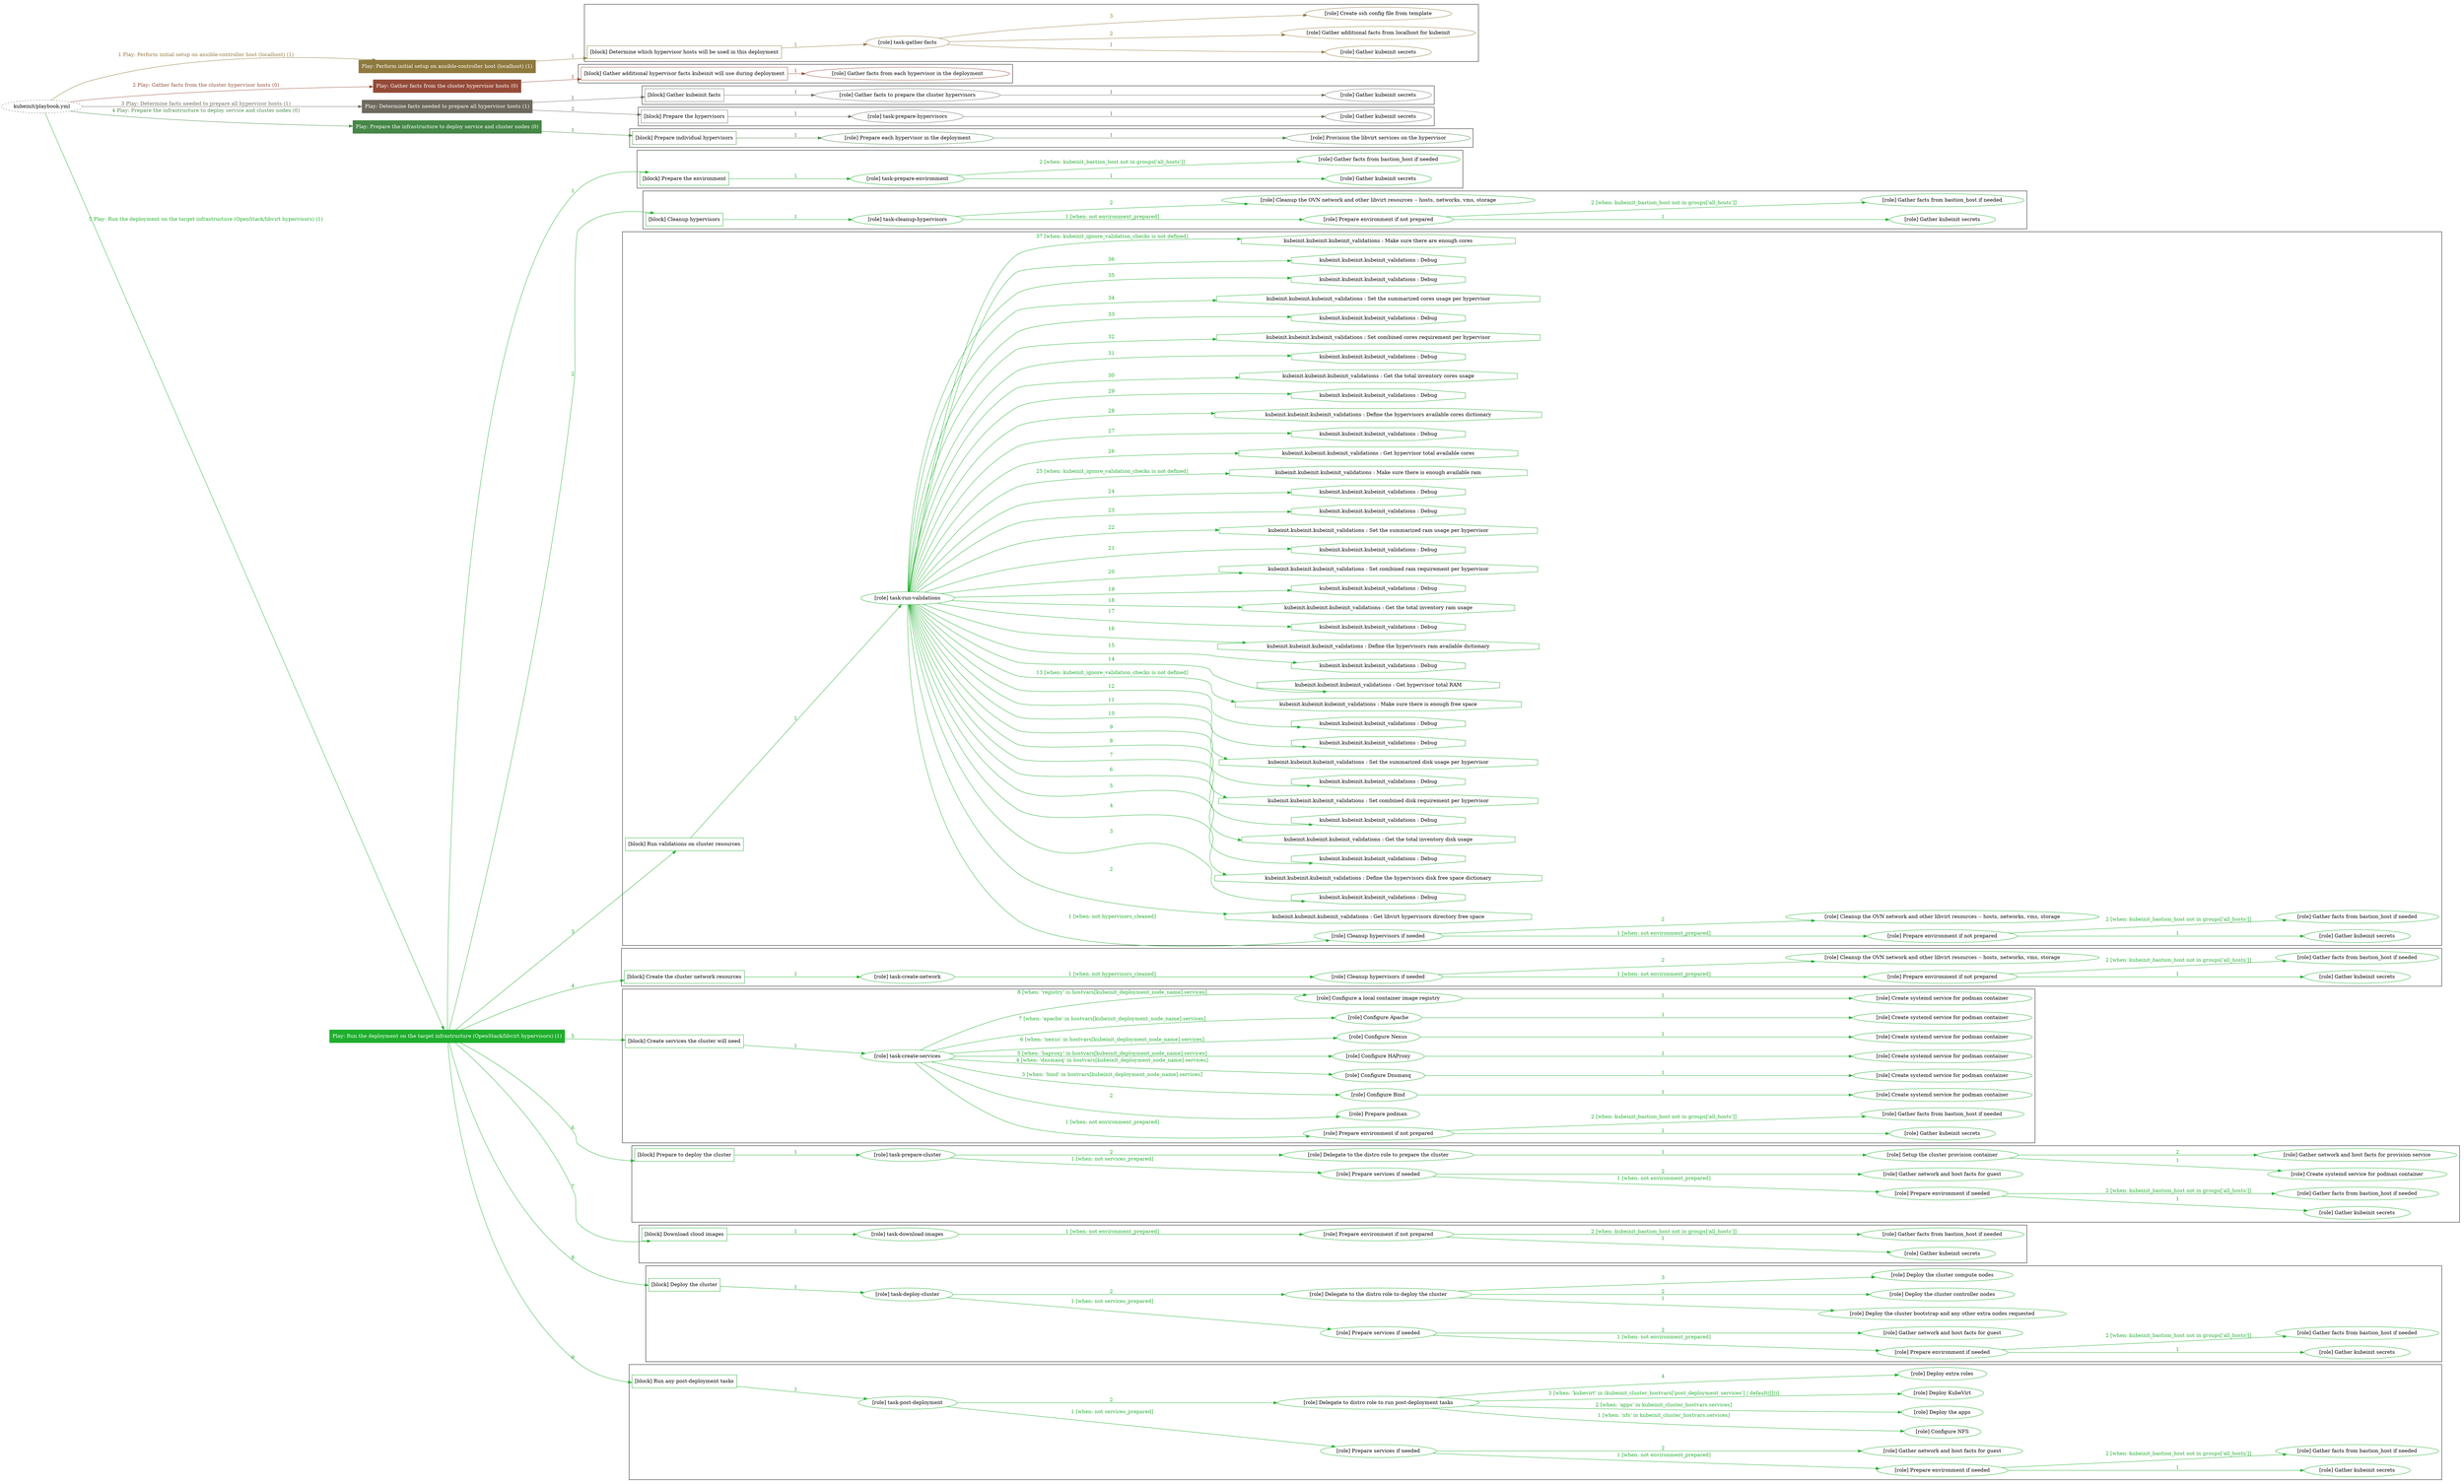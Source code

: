 digraph {
	graph [concentrate=true ordering=in rankdir=LR ratio=fill]
	edge [esep=5 sep=10]
	"kubeinit/playbook.yml" [URL="/home/runner/work/kubeinit/kubeinit/kubeinit/playbook.yml" id=playbook_0b5ea4d0 style=dotted]
	"kubeinit/playbook.yml" -> play_168aece0 [label="1 Play: Perform initial setup on ansible-controller host (localhost) (1)" color="#8e793e" fontcolor="#8e793e" id=edge_play_168aece0 labeltooltip="1 Play: Perform initial setup on ansible-controller host (localhost) (1)" tooltip="1 Play: Perform initial setup on ansible-controller host (localhost) (1)"]
	subgraph "Play: Perform initial setup on ansible-controller host (localhost) (1)" {
		play_168aece0 [label="Play: Perform initial setup on ansible-controller host (localhost) (1)" URL="/home/runner/work/kubeinit/kubeinit/kubeinit/playbook.yml" color="#8e793e" fontcolor="#ffffff" id=play_168aece0 shape=box style=filled tooltip=localhost]
		play_168aece0 -> block_1f69701f [label=1 color="#8e793e" fontcolor="#8e793e" id=edge_block_1f69701f labeltooltip=1 tooltip=1]
		subgraph cluster_block_1f69701f {
			block_1f69701f [label="[block] Determine which hypervisor hosts will be used in this deployment" URL="/home/runner/work/kubeinit/kubeinit/kubeinit/playbook.yml" color="#8e793e" id=block_1f69701f labeltooltip="Determine which hypervisor hosts will be used in this deployment" shape=box tooltip="Determine which hypervisor hosts will be used in this deployment"]
			block_1f69701f -> role_8bbfe75d [label="1 " color="#8e793e" fontcolor="#8e793e" id=edge_role_8bbfe75d labeltooltip="1 " tooltip="1 "]
			subgraph "task-gather-facts" {
				role_8bbfe75d [label="[role] task-gather-facts" URL="/home/runner/work/kubeinit/kubeinit/kubeinit/playbook.yml" color="#8e793e" id=role_8bbfe75d tooltip="task-gather-facts"]
				role_8bbfe75d -> role_fe6bc3d3 [label="1 " color="#8e793e" fontcolor="#8e793e" id=edge_role_fe6bc3d3 labeltooltip="1 " tooltip="1 "]
				subgraph "Gather kubeinit secrets" {
					role_fe6bc3d3 [label="[role] Gather kubeinit secrets" URL="/home/runner/.ansible/collections/ansible_collections/kubeinit/kubeinit/roles/kubeinit_prepare/tasks/build_hypervisors_group.yml" color="#8e793e" id=role_fe6bc3d3 tooltip="Gather kubeinit secrets"]
				}
				role_8bbfe75d -> role_b0bc3a61 [label="2 " color="#8e793e" fontcolor="#8e793e" id=edge_role_b0bc3a61 labeltooltip="2 " tooltip="2 "]
				subgraph "Gather additional facts from localhost for kubeinit" {
					role_b0bc3a61 [label="[role] Gather additional facts from localhost for kubeinit" URL="/home/runner/.ansible/collections/ansible_collections/kubeinit/kubeinit/roles/kubeinit_prepare/tasks/build_hypervisors_group.yml" color="#8e793e" id=role_b0bc3a61 tooltip="Gather additional facts from localhost for kubeinit"]
				}
				role_8bbfe75d -> role_0127616e [label="3 " color="#8e793e" fontcolor="#8e793e" id=edge_role_0127616e labeltooltip="3 " tooltip="3 "]
				subgraph "Create ssh config file from template" {
					role_0127616e [label="[role] Create ssh config file from template" URL="/home/runner/.ansible/collections/ansible_collections/kubeinit/kubeinit/roles/kubeinit_prepare/tasks/build_hypervisors_group.yml" color="#8e793e" id=role_0127616e tooltip="Create ssh config file from template"]
				}
			}
		}
	}
	"kubeinit/playbook.yml" -> play_2ca5c8b6 [label="2 Play: Gather facts from the cluster hypervisor hosts (0)" color="#944b38" fontcolor="#944b38" id=edge_play_2ca5c8b6 labeltooltip="2 Play: Gather facts from the cluster hypervisor hosts (0)" tooltip="2 Play: Gather facts from the cluster hypervisor hosts (0)"]
	subgraph "Play: Gather facts from the cluster hypervisor hosts (0)" {
		play_2ca5c8b6 [label="Play: Gather facts from the cluster hypervisor hosts (0)" URL="/home/runner/work/kubeinit/kubeinit/kubeinit/playbook.yml" color="#944b38" fontcolor="#ffffff" id=play_2ca5c8b6 shape=box style=filled tooltip="Play: Gather facts from the cluster hypervisor hosts (0)"]
		play_2ca5c8b6 -> block_f92ae2d8 [label=1 color="#944b38" fontcolor="#944b38" id=edge_block_f92ae2d8 labeltooltip=1 tooltip=1]
		subgraph cluster_block_f92ae2d8 {
			block_f92ae2d8 [label="[block] Gather additional hypervisor facts kubeinit will use during deployment" URL="/home/runner/work/kubeinit/kubeinit/kubeinit/playbook.yml" color="#944b38" id=block_f92ae2d8 labeltooltip="Gather additional hypervisor facts kubeinit will use during deployment" shape=box tooltip="Gather additional hypervisor facts kubeinit will use during deployment"]
			block_f92ae2d8 -> role_c8a6eaf0 [label="1 " color="#944b38" fontcolor="#944b38" id=edge_role_c8a6eaf0 labeltooltip="1 " tooltip="1 "]
			subgraph "Gather facts from each hypervisor in the deployment" {
				role_c8a6eaf0 [label="[role] Gather facts from each hypervisor in the deployment" URL="/home/runner/work/kubeinit/kubeinit/kubeinit/playbook.yml" color="#944b38" id=role_c8a6eaf0 tooltip="Gather facts from each hypervisor in the deployment"]
			}
		}
	}
	"kubeinit/playbook.yml" -> play_b21b3455 [label="3 Play: Determine facts needed to prepare all hypervisor hosts (1)" color="#6e695e" fontcolor="#6e695e" id=edge_play_b21b3455 labeltooltip="3 Play: Determine facts needed to prepare all hypervisor hosts (1)" tooltip="3 Play: Determine facts needed to prepare all hypervisor hosts (1)"]
	subgraph "Play: Determine facts needed to prepare all hypervisor hosts (1)" {
		play_b21b3455 [label="Play: Determine facts needed to prepare all hypervisor hosts (1)" URL="/home/runner/work/kubeinit/kubeinit/kubeinit/playbook.yml" color="#6e695e" fontcolor="#ffffff" id=play_b21b3455 shape=box style=filled tooltip=localhost]
		play_b21b3455 -> block_2522db17 [label=1 color="#6e695e" fontcolor="#6e695e" id=edge_block_2522db17 labeltooltip=1 tooltip=1]
		subgraph cluster_block_2522db17 {
			block_2522db17 [label="[block] Gather kubeinit facts" URL="/home/runner/work/kubeinit/kubeinit/kubeinit/playbook.yml" color="#6e695e" id=block_2522db17 labeltooltip="Gather kubeinit facts" shape=box tooltip="Gather kubeinit facts"]
			block_2522db17 -> role_c765edd2 [label="1 " color="#6e695e" fontcolor="#6e695e" id=edge_role_c765edd2 labeltooltip="1 " tooltip="1 "]
			subgraph "Gather facts to prepare the cluster hypervisors" {
				role_c765edd2 [label="[role] Gather facts to prepare the cluster hypervisors" URL="/home/runner/work/kubeinit/kubeinit/kubeinit/playbook.yml" color="#6e695e" id=role_c765edd2 tooltip="Gather facts to prepare the cluster hypervisors"]
				role_c765edd2 -> role_fda71275 [label="1 " color="#6e695e" fontcolor="#6e695e" id=edge_role_fda71275 labeltooltip="1 " tooltip="1 "]
				subgraph "Gather kubeinit secrets" {
					role_fda71275 [label="[role] Gather kubeinit secrets" URL="/home/runner/.ansible/collections/ansible_collections/kubeinit/kubeinit/roles/kubeinit_prepare/tasks/gather_kubeinit_facts.yml" color="#6e695e" id=role_fda71275 tooltip="Gather kubeinit secrets"]
				}
			}
		}
		play_b21b3455 -> block_2baf8bc5 [label=2 color="#6e695e" fontcolor="#6e695e" id=edge_block_2baf8bc5 labeltooltip=2 tooltip=2]
		subgraph cluster_block_2baf8bc5 {
			block_2baf8bc5 [label="[block] Prepare the hypervisors" URL="/home/runner/work/kubeinit/kubeinit/kubeinit/playbook.yml" color="#6e695e" id=block_2baf8bc5 labeltooltip="Prepare the hypervisors" shape=box tooltip="Prepare the hypervisors"]
			block_2baf8bc5 -> role_fa491939 [label="1 " color="#6e695e" fontcolor="#6e695e" id=edge_role_fa491939 labeltooltip="1 " tooltip="1 "]
			subgraph "task-prepare-hypervisors" {
				role_fa491939 [label="[role] task-prepare-hypervisors" URL="/home/runner/work/kubeinit/kubeinit/kubeinit/playbook.yml" color="#6e695e" id=role_fa491939 tooltip="task-prepare-hypervisors"]
				role_fa491939 -> role_74442292 [label="1 " color="#6e695e" fontcolor="#6e695e" id=edge_role_74442292 labeltooltip="1 " tooltip="1 "]
				subgraph "Gather kubeinit secrets" {
					role_74442292 [label="[role] Gather kubeinit secrets" URL="/home/runner/.ansible/collections/ansible_collections/kubeinit/kubeinit/roles/kubeinit_prepare/tasks/gather_kubeinit_facts.yml" color="#6e695e" id=role_74442292 tooltip="Gather kubeinit secrets"]
				}
			}
		}
	}
	"kubeinit/playbook.yml" -> play_78e89e9d [label="4 Play: Prepare the infrastructure to deploy service and cluster nodes (0)" color="#458747" fontcolor="#458747" id=edge_play_78e89e9d labeltooltip="4 Play: Prepare the infrastructure to deploy service and cluster nodes (0)" tooltip="4 Play: Prepare the infrastructure to deploy service and cluster nodes (0)"]
	subgraph "Play: Prepare the infrastructure to deploy service and cluster nodes (0)" {
		play_78e89e9d [label="Play: Prepare the infrastructure to deploy service and cluster nodes (0)" URL="/home/runner/work/kubeinit/kubeinit/kubeinit/playbook.yml" color="#458747" fontcolor="#ffffff" id=play_78e89e9d shape=box style=filled tooltip="Play: Prepare the infrastructure to deploy service and cluster nodes (0)"]
		play_78e89e9d -> block_ad4037ff [label=1 color="#458747" fontcolor="#458747" id=edge_block_ad4037ff labeltooltip=1 tooltip=1]
		subgraph cluster_block_ad4037ff {
			block_ad4037ff [label="[block] Prepare individual hypervisors" URL="/home/runner/work/kubeinit/kubeinit/kubeinit/playbook.yml" color="#458747" id=block_ad4037ff labeltooltip="Prepare individual hypervisors" shape=box tooltip="Prepare individual hypervisors"]
			block_ad4037ff -> role_991e8e86 [label="1 " color="#458747" fontcolor="#458747" id=edge_role_991e8e86 labeltooltip="1 " tooltip="1 "]
			subgraph "Prepare each hypervisor in the deployment" {
				role_991e8e86 [label="[role] Prepare each hypervisor in the deployment" URL="/home/runner/work/kubeinit/kubeinit/kubeinit/playbook.yml" color="#458747" id=role_991e8e86 tooltip="Prepare each hypervisor in the deployment"]
				role_991e8e86 -> role_88e11fc4 [label="1 " color="#458747" fontcolor="#458747" id=edge_role_88e11fc4 labeltooltip="1 " tooltip="1 "]
				subgraph "Provision the libvirt services on the hypervisor" {
					role_88e11fc4 [label="[role] Provision the libvirt services on the hypervisor" URL="/home/runner/.ansible/collections/ansible_collections/kubeinit/kubeinit/roles/kubeinit_prepare/tasks/prepare_hypervisor.yml" color="#458747" id=role_88e11fc4 tooltip="Provision the libvirt services on the hypervisor"]
				}
			}
		}
	}
	"kubeinit/playbook.yml" -> play_ec3dab07 [label="5 Play: Run the deployment on the target infrastructure (OpenStack/libvirt hypervisors) (1)" color="#1eae2d" fontcolor="#1eae2d" id=edge_play_ec3dab07 labeltooltip="5 Play: Run the deployment on the target infrastructure (OpenStack/libvirt hypervisors) (1)" tooltip="5 Play: Run the deployment on the target infrastructure (OpenStack/libvirt hypervisors) (1)"]
	subgraph "Play: Run the deployment on the target infrastructure (OpenStack/libvirt hypervisors) (1)" {
		play_ec3dab07 [label="Play: Run the deployment on the target infrastructure (OpenStack/libvirt hypervisors) (1)" URL="/home/runner/work/kubeinit/kubeinit/kubeinit/playbook.yml" color="#1eae2d" fontcolor="#ffffff" id=play_ec3dab07 shape=box style=filled tooltip=localhost]
		play_ec3dab07 -> block_4909363b [label=1 color="#1eae2d" fontcolor="#1eae2d" id=edge_block_4909363b labeltooltip=1 tooltip=1]
		subgraph cluster_block_4909363b {
			block_4909363b [label="[block] Prepare the environment" URL="/home/runner/work/kubeinit/kubeinit/kubeinit/playbook.yml" color="#1eae2d" id=block_4909363b labeltooltip="Prepare the environment" shape=box tooltip="Prepare the environment"]
			block_4909363b -> role_bc5c9dbb [label="1 " color="#1eae2d" fontcolor="#1eae2d" id=edge_role_bc5c9dbb labeltooltip="1 " tooltip="1 "]
			subgraph "task-prepare-environment" {
				role_bc5c9dbb [label="[role] task-prepare-environment" URL="/home/runner/work/kubeinit/kubeinit/kubeinit/playbook.yml" color="#1eae2d" id=role_bc5c9dbb tooltip="task-prepare-environment"]
				role_bc5c9dbb -> role_681f425e [label="1 " color="#1eae2d" fontcolor="#1eae2d" id=edge_role_681f425e labeltooltip="1 " tooltip="1 "]
				subgraph "Gather kubeinit secrets" {
					role_681f425e [label="[role] Gather kubeinit secrets" URL="/home/runner/.ansible/collections/ansible_collections/kubeinit/kubeinit/roles/kubeinit_prepare/tasks/gather_kubeinit_facts.yml" color="#1eae2d" id=role_681f425e tooltip="Gather kubeinit secrets"]
				}
				role_bc5c9dbb -> role_4a94cb31 [label="2 [when: kubeinit_bastion_host not in groups['all_hosts']]" color="#1eae2d" fontcolor="#1eae2d" id=edge_role_4a94cb31 labeltooltip="2 [when: kubeinit_bastion_host not in groups['all_hosts']]" tooltip="2 [when: kubeinit_bastion_host not in groups['all_hosts']]"]
				subgraph "Gather facts from bastion_host if needed" {
					role_4a94cb31 [label="[role] Gather facts from bastion_host if needed" URL="/home/runner/.ansible/collections/ansible_collections/kubeinit/kubeinit/roles/kubeinit_prepare/tasks/main.yml" color="#1eae2d" id=role_4a94cb31 tooltip="Gather facts from bastion_host if needed"]
				}
			}
		}
		play_ec3dab07 -> block_9f99a1e4 [label=2 color="#1eae2d" fontcolor="#1eae2d" id=edge_block_9f99a1e4 labeltooltip=2 tooltip=2]
		subgraph cluster_block_9f99a1e4 {
			block_9f99a1e4 [label="[block] Cleanup hypervisors" URL="/home/runner/work/kubeinit/kubeinit/kubeinit/playbook.yml" color="#1eae2d" id=block_9f99a1e4 labeltooltip="Cleanup hypervisors" shape=box tooltip="Cleanup hypervisors"]
			block_9f99a1e4 -> role_f65068fc [label="1 " color="#1eae2d" fontcolor="#1eae2d" id=edge_role_f65068fc labeltooltip="1 " tooltip="1 "]
			subgraph "task-cleanup-hypervisors" {
				role_f65068fc [label="[role] task-cleanup-hypervisors" URL="/home/runner/work/kubeinit/kubeinit/kubeinit/playbook.yml" color="#1eae2d" id=role_f65068fc tooltip="task-cleanup-hypervisors"]
				role_f65068fc -> role_9d512b75 [label="1 [when: not environment_prepared]" color="#1eae2d" fontcolor="#1eae2d" id=edge_role_9d512b75 labeltooltip="1 [when: not environment_prepared]" tooltip="1 [when: not environment_prepared]"]
				subgraph "Prepare environment if not prepared" {
					role_9d512b75 [label="[role] Prepare environment if not prepared" URL="/home/runner/.ansible/collections/ansible_collections/kubeinit/kubeinit/roles/kubeinit_libvirt/tasks/cleanup_hypervisors.yml" color="#1eae2d" id=role_9d512b75 tooltip="Prepare environment if not prepared"]
					role_9d512b75 -> role_05fb5951 [label="1 " color="#1eae2d" fontcolor="#1eae2d" id=edge_role_05fb5951 labeltooltip="1 " tooltip="1 "]
					subgraph "Gather kubeinit secrets" {
						role_05fb5951 [label="[role] Gather kubeinit secrets" URL="/home/runner/.ansible/collections/ansible_collections/kubeinit/kubeinit/roles/kubeinit_prepare/tasks/gather_kubeinit_facts.yml" color="#1eae2d" id=role_05fb5951 tooltip="Gather kubeinit secrets"]
					}
					role_9d512b75 -> role_2c0b8e1b [label="2 [when: kubeinit_bastion_host not in groups['all_hosts']]" color="#1eae2d" fontcolor="#1eae2d" id=edge_role_2c0b8e1b labeltooltip="2 [when: kubeinit_bastion_host not in groups['all_hosts']]" tooltip="2 [when: kubeinit_bastion_host not in groups['all_hosts']]"]
					subgraph "Gather facts from bastion_host if needed" {
						role_2c0b8e1b [label="[role] Gather facts from bastion_host if needed" URL="/home/runner/.ansible/collections/ansible_collections/kubeinit/kubeinit/roles/kubeinit_prepare/tasks/main.yml" color="#1eae2d" id=role_2c0b8e1b tooltip="Gather facts from bastion_host if needed"]
					}
				}
				role_f65068fc -> role_10241b4c [label="2 " color="#1eae2d" fontcolor="#1eae2d" id=edge_role_10241b4c labeltooltip="2 " tooltip="2 "]
				subgraph "Cleanup the OVN network and other libvirt resources -- hosts, networks, vms, storage" {
					role_10241b4c [label="[role] Cleanup the OVN network and other libvirt resources -- hosts, networks, vms, storage" URL="/home/runner/.ansible/collections/ansible_collections/kubeinit/kubeinit/roles/kubeinit_libvirt/tasks/cleanup_hypervisors.yml" color="#1eae2d" id=role_10241b4c tooltip="Cleanup the OVN network and other libvirt resources -- hosts, networks, vms, storage"]
				}
			}
		}
		play_ec3dab07 -> block_29c1d91f [label=3 color="#1eae2d" fontcolor="#1eae2d" id=edge_block_29c1d91f labeltooltip=3 tooltip=3]
		subgraph cluster_block_29c1d91f {
			block_29c1d91f [label="[block] Run validations on cluster resources" URL="/home/runner/work/kubeinit/kubeinit/kubeinit/playbook.yml" color="#1eae2d" id=block_29c1d91f labeltooltip="Run validations on cluster resources" shape=box tooltip="Run validations on cluster resources"]
			block_29c1d91f -> role_2e2b8225 [label="1 " color="#1eae2d" fontcolor="#1eae2d" id=edge_role_2e2b8225 labeltooltip="1 " tooltip="1 "]
			subgraph "task-run-validations" {
				role_2e2b8225 [label="[role] task-run-validations" URL="/home/runner/work/kubeinit/kubeinit/kubeinit/playbook.yml" color="#1eae2d" id=role_2e2b8225 tooltip="task-run-validations"]
				role_2e2b8225 -> role_fc741b0b [label="1 [when: not hypervisors_cleaned]" color="#1eae2d" fontcolor="#1eae2d" id=edge_role_fc741b0b labeltooltip="1 [when: not hypervisors_cleaned]" tooltip="1 [when: not hypervisors_cleaned]"]
				subgraph "Cleanup hypervisors if needed" {
					role_fc741b0b [label="[role] Cleanup hypervisors if needed" URL="/home/runner/.ansible/collections/ansible_collections/kubeinit/kubeinit/roles/kubeinit_validations/tasks/main.yml" color="#1eae2d" id=role_fc741b0b tooltip="Cleanup hypervisors if needed"]
					role_fc741b0b -> role_8c4fc857 [label="1 [when: not environment_prepared]" color="#1eae2d" fontcolor="#1eae2d" id=edge_role_8c4fc857 labeltooltip="1 [when: not environment_prepared]" tooltip="1 [when: not environment_prepared]"]
					subgraph "Prepare environment if not prepared" {
						role_8c4fc857 [label="[role] Prepare environment if not prepared" URL="/home/runner/.ansible/collections/ansible_collections/kubeinit/kubeinit/roles/kubeinit_libvirt/tasks/cleanup_hypervisors.yml" color="#1eae2d" id=role_8c4fc857 tooltip="Prepare environment if not prepared"]
						role_8c4fc857 -> role_36329913 [label="1 " color="#1eae2d" fontcolor="#1eae2d" id=edge_role_36329913 labeltooltip="1 " tooltip="1 "]
						subgraph "Gather kubeinit secrets" {
							role_36329913 [label="[role] Gather kubeinit secrets" URL="/home/runner/.ansible/collections/ansible_collections/kubeinit/kubeinit/roles/kubeinit_prepare/tasks/gather_kubeinit_facts.yml" color="#1eae2d" id=role_36329913 tooltip="Gather kubeinit secrets"]
						}
						role_8c4fc857 -> role_03555d7a [label="2 [when: kubeinit_bastion_host not in groups['all_hosts']]" color="#1eae2d" fontcolor="#1eae2d" id=edge_role_03555d7a labeltooltip="2 [when: kubeinit_bastion_host not in groups['all_hosts']]" tooltip="2 [when: kubeinit_bastion_host not in groups['all_hosts']]"]
						subgraph "Gather facts from bastion_host if needed" {
							role_03555d7a [label="[role] Gather facts from bastion_host if needed" URL="/home/runner/.ansible/collections/ansible_collections/kubeinit/kubeinit/roles/kubeinit_prepare/tasks/main.yml" color="#1eae2d" id=role_03555d7a tooltip="Gather facts from bastion_host if needed"]
						}
					}
					role_fc741b0b -> role_dc747cd7 [label="2 " color="#1eae2d" fontcolor="#1eae2d" id=edge_role_dc747cd7 labeltooltip="2 " tooltip="2 "]
					subgraph "Cleanup the OVN network and other libvirt resources -- hosts, networks, vms, storage" {
						role_dc747cd7 [label="[role] Cleanup the OVN network and other libvirt resources -- hosts, networks, vms, storage" URL="/home/runner/.ansible/collections/ansible_collections/kubeinit/kubeinit/roles/kubeinit_libvirt/tasks/cleanup_hypervisors.yml" color="#1eae2d" id=role_dc747cd7 tooltip="Cleanup the OVN network and other libvirt resources -- hosts, networks, vms, storage"]
					}
				}
				task_7cb187f4 [label="kubeinit.kubeinit.kubeinit_validations : Get libvirt hypervisors directory free space" URL="/home/runner/.ansible/collections/ansible_collections/kubeinit/kubeinit/roles/kubeinit_validations/tasks/10_libvirt_free_space.yml" color="#1eae2d" id=task_7cb187f4 shape=octagon tooltip="kubeinit.kubeinit.kubeinit_validations : Get libvirt hypervisors directory free space"]
				role_2e2b8225 -> task_7cb187f4 [label="2 " color="#1eae2d" fontcolor="#1eae2d" id=edge_task_7cb187f4 labeltooltip="2 " tooltip="2 "]
				task_f0647ecb [label="kubeinit.kubeinit.kubeinit_validations : Debug" URL="/home/runner/.ansible/collections/ansible_collections/kubeinit/kubeinit/roles/kubeinit_validations/tasks/10_libvirt_free_space.yml" color="#1eae2d" id=task_f0647ecb shape=octagon tooltip="kubeinit.kubeinit.kubeinit_validations : Debug"]
				role_2e2b8225 -> task_f0647ecb [label="3 " color="#1eae2d" fontcolor="#1eae2d" id=edge_task_f0647ecb labeltooltip="3 " tooltip="3 "]
				task_81a92f7c [label="kubeinit.kubeinit.kubeinit_validations : Define the hypervisors disk free space dictionary" URL="/home/runner/.ansible/collections/ansible_collections/kubeinit/kubeinit/roles/kubeinit_validations/tasks/10_libvirt_free_space.yml" color="#1eae2d" id=task_81a92f7c shape=octagon tooltip="kubeinit.kubeinit.kubeinit_validations : Define the hypervisors disk free space dictionary"]
				role_2e2b8225 -> task_81a92f7c [label="4 " color="#1eae2d" fontcolor="#1eae2d" id=edge_task_81a92f7c labeltooltip="4 " tooltip="4 "]
				task_c0055b1a [label="kubeinit.kubeinit.kubeinit_validations : Debug" URL="/home/runner/.ansible/collections/ansible_collections/kubeinit/kubeinit/roles/kubeinit_validations/tasks/10_libvirt_free_space.yml" color="#1eae2d" id=task_c0055b1a shape=octagon tooltip="kubeinit.kubeinit.kubeinit_validations : Debug"]
				role_2e2b8225 -> task_c0055b1a [label="5 " color="#1eae2d" fontcolor="#1eae2d" id=edge_task_c0055b1a labeltooltip="5 " tooltip="5 "]
				task_53f61e2d [label="kubeinit.kubeinit.kubeinit_validations : Get the total inventory disk usage" URL="/home/runner/.ansible/collections/ansible_collections/kubeinit/kubeinit/roles/kubeinit_validations/tasks/10_libvirt_free_space.yml" color="#1eae2d" id=task_53f61e2d shape=octagon tooltip="kubeinit.kubeinit.kubeinit_validations : Get the total inventory disk usage"]
				role_2e2b8225 -> task_53f61e2d [label="6 " color="#1eae2d" fontcolor="#1eae2d" id=edge_task_53f61e2d labeltooltip="6 " tooltip="6 "]
				task_bedd79b2 [label="kubeinit.kubeinit.kubeinit_validations : Debug" URL="/home/runner/.ansible/collections/ansible_collections/kubeinit/kubeinit/roles/kubeinit_validations/tasks/10_libvirt_free_space.yml" color="#1eae2d" id=task_bedd79b2 shape=octagon tooltip="kubeinit.kubeinit.kubeinit_validations : Debug"]
				role_2e2b8225 -> task_bedd79b2 [label="7 " color="#1eae2d" fontcolor="#1eae2d" id=edge_task_bedd79b2 labeltooltip="7 " tooltip="7 "]
				task_75b64518 [label="kubeinit.kubeinit.kubeinit_validations : Set combined disk requirement per hypervisor" URL="/home/runner/.ansible/collections/ansible_collections/kubeinit/kubeinit/roles/kubeinit_validations/tasks/10_libvirt_free_space.yml" color="#1eae2d" id=task_75b64518 shape=octagon tooltip="kubeinit.kubeinit.kubeinit_validations : Set combined disk requirement per hypervisor"]
				role_2e2b8225 -> task_75b64518 [label="8 " color="#1eae2d" fontcolor="#1eae2d" id=edge_task_75b64518 labeltooltip="8 " tooltip="8 "]
				task_5dac8ff6 [label="kubeinit.kubeinit.kubeinit_validations : Debug" URL="/home/runner/.ansible/collections/ansible_collections/kubeinit/kubeinit/roles/kubeinit_validations/tasks/10_libvirt_free_space.yml" color="#1eae2d" id=task_5dac8ff6 shape=octagon tooltip="kubeinit.kubeinit.kubeinit_validations : Debug"]
				role_2e2b8225 -> task_5dac8ff6 [label="9 " color="#1eae2d" fontcolor="#1eae2d" id=edge_task_5dac8ff6 labeltooltip="9 " tooltip="9 "]
				task_21c1132f [label="kubeinit.kubeinit.kubeinit_validations : Set the summarized disk usage per hypervisor" URL="/home/runner/.ansible/collections/ansible_collections/kubeinit/kubeinit/roles/kubeinit_validations/tasks/10_libvirt_free_space.yml" color="#1eae2d" id=task_21c1132f shape=octagon tooltip="kubeinit.kubeinit.kubeinit_validations : Set the summarized disk usage per hypervisor"]
				role_2e2b8225 -> task_21c1132f [label="10 " color="#1eae2d" fontcolor="#1eae2d" id=edge_task_21c1132f labeltooltip="10 " tooltip="10 "]
				task_9d05595a [label="kubeinit.kubeinit.kubeinit_validations : Debug" URL="/home/runner/.ansible/collections/ansible_collections/kubeinit/kubeinit/roles/kubeinit_validations/tasks/10_libvirt_free_space.yml" color="#1eae2d" id=task_9d05595a shape=octagon tooltip="kubeinit.kubeinit.kubeinit_validations : Debug"]
				role_2e2b8225 -> task_9d05595a [label="11 " color="#1eae2d" fontcolor="#1eae2d" id=edge_task_9d05595a labeltooltip="11 " tooltip="11 "]
				task_5f5b39fd [label="kubeinit.kubeinit.kubeinit_validations : Debug" URL="/home/runner/.ansible/collections/ansible_collections/kubeinit/kubeinit/roles/kubeinit_validations/tasks/10_libvirt_free_space.yml" color="#1eae2d" id=task_5f5b39fd shape=octagon tooltip="kubeinit.kubeinit.kubeinit_validations : Debug"]
				role_2e2b8225 -> task_5f5b39fd [label="12 " color="#1eae2d" fontcolor="#1eae2d" id=edge_task_5f5b39fd labeltooltip="12 " tooltip="12 "]
				task_33d1ee02 [label="kubeinit.kubeinit.kubeinit_validations : Make sure there is enough free space" URL="/home/runner/.ansible/collections/ansible_collections/kubeinit/kubeinit/roles/kubeinit_validations/tasks/10_libvirt_free_space.yml" color="#1eae2d" id=task_33d1ee02 shape=octagon tooltip="kubeinit.kubeinit.kubeinit_validations : Make sure there is enough free space"]
				role_2e2b8225 -> task_33d1ee02 [label="13 [when: kubeinit_ignore_validation_checks is not defined]" color="#1eae2d" fontcolor="#1eae2d" id=edge_task_33d1ee02 labeltooltip="13 [when: kubeinit_ignore_validation_checks is not defined]" tooltip="13 [when: kubeinit_ignore_validation_checks is not defined]"]
				task_f0101f19 [label="kubeinit.kubeinit.kubeinit_validations : Get hypervisor total RAM" URL="/home/runner/.ansible/collections/ansible_collections/kubeinit/kubeinit/roles/kubeinit_validations/tasks/20_libvirt_available_ram.yml" color="#1eae2d" id=task_f0101f19 shape=octagon tooltip="kubeinit.kubeinit.kubeinit_validations : Get hypervisor total RAM"]
				role_2e2b8225 -> task_f0101f19 [label="14 " color="#1eae2d" fontcolor="#1eae2d" id=edge_task_f0101f19 labeltooltip="14 " tooltip="14 "]
				task_da822081 [label="kubeinit.kubeinit.kubeinit_validations : Debug" URL="/home/runner/.ansible/collections/ansible_collections/kubeinit/kubeinit/roles/kubeinit_validations/tasks/20_libvirt_available_ram.yml" color="#1eae2d" id=task_da822081 shape=octagon tooltip="kubeinit.kubeinit.kubeinit_validations : Debug"]
				role_2e2b8225 -> task_da822081 [label="15 " color="#1eae2d" fontcolor="#1eae2d" id=edge_task_da822081 labeltooltip="15 " tooltip="15 "]
				task_fdcb3e59 [label="kubeinit.kubeinit.kubeinit_validations : Define the hypervisors ram available dictionary" URL="/home/runner/.ansible/collections/ansible_collections/kubeinit/kubeinit/roles/kubeinit_validations/tasks/20_libvirt_available_ram.yml" color="#1eae2d" id=task_fdcb3e59 shape=octagon tooltip="kubeinit.kubeinit.kubeinit_validations : Define the hypervisors ram available dictionary"]
				role_2e2b8225 -> task_fdcb3e59 [label="16 " color="#1eae2d" fontcolor="#1eae2d" id=edge_task_fdcb3e59 labeltooltip="16 " tooltip="16 "]
				task_c50ce19b [label="kubeinit.kubeinit.kubeinit_validations : Debug" URL="/home/runner/.ansible/collections/ansible_collections/kubeinit/kubeinit/roles/kubeinit_validations/tasks/20_libvirt_available_ram.yml" color="#1eae2d" id=task_c50ce19b shape=octagon tooltip="kubeinit.kubeinit.kubeinit_validations : Debug"]
				role_2e2b8225 -> task_c50ce19b [label="17 " color="#1eae2d" fontcolor="#1eae2d" id=edge_task_c50ce19b labeltooltip="17 " tooltip="17 "]
				task_939edb66 [label="kubeinit.kubeinit.kubeinit_validations : Get the total inventory ram usage" URL="/home/runner/.ansible/collections/ansible_collections/kubeinit/kubeinit/roles/kubeinit_validations/tasks/20_libvirt_available_ram.yml" color="#1eae2d" id=task_939edb66 shape=octagon tooltip="kubeinit.kubeinit.kubeinit_validations : Get the total inventory ram usage"]
				role_2e2b8225 -> task_939edb66 [label="18 " color="#1eae2d" fontcolor="#1eae2d" id=edge_task_939edb66 labeltooltip="18 " tooltip="18 "]
				task_23436ed3 [label="kubeinit.kubeinit.kubeinit_validations : Debug" URL="/home/runner/.ansible/collections/ansible_collections/kubeinit/kubeinit/roles/kubeinit_validations/tasks/20_libvirt_available_ram.yml" color="#1eae2d" id=task_23436ed3 shape=octagon tooltip="kubeinit.kubeinit.kubeinit_validations : Debug"]
				role_2e2b8225 -> task_23436ed3 [label="19 " color="#1eae2d" fontcolor="#1eae2d" id=edge_task_23436ed3 labeltooltip="19 " tooltip="19 "]
				task_791818e7 [label="kubeinit.kubeinit.kubeinit_validations : Set combined ram requirement per hypervisor" URL="/home/runner/.ansible/collections/ansible_collections/kubeinit/kubeinit/roles/kubeinit_validations/tasks/20_libvirt_available_ram.yml" color="#1eae2d" id=task_791818e7 shape=octagon tooltip="kubeinit.kubeinit.kubeinit_validations : Set combined ram requirement per hypervisor"]
				role_2e2b8225 -> task_791818e7 [label="20 " color="#1eae2d" fontcolor="#1eae2d" id=edge_task_791818e7 labeltooltip="20 " tooltip="20 "]
				task_e969098e [label="kubeinit.kubeinit.kubeinit_validations : Debug" URL="/home/runner/.ansible/collections/ansible_collections/kubeinit/kubeinit/roles/kubeinit_validations/tasks/20_libvirt_available_ram.yml" color="#1eae2d" id=task_e969098e shape=octagon tooltip="kubeinit.kubeinit.kubeinit_validations : Debug"]
				role_2e2b8225 -> task_e969098e [label="21 " color="#1eae2d" fontcolor="#1eae2d" id=edge_task_e969098e labeltooltip="21 " tooltip="21 "]
				task_f61314ec [label="kubeinit.kubeinit.kubeinit_validations : Set the summarized ram usage per hypervisor" URL="/home/runner/.ansible/collections/ansible_collections/kubeinit/kubeinit/roles/kubeinit_validations/tasks/20_libvirt_available_ram.yml" color="#1eae2d" id=task_f61314ec shape=octagon tooltip="kubeinit.kubeinit.kubeinit_validations : Set the summarized ram usage per hypervisor"]
				role_2e2b8225 -> task_f61314ec [label="22 " color="#1eae2d" fontcolor="#1eae2d" id=edge_task_f61314ec labeltooltip="22 " tooltip="22 "]
				task_0c39d2e3 [label="kubeinit.kubeinit.kubeinit_validations : Debug" URL="/home/runner/.ansible/collections/ansible_collections/kubeinit/kubeinit/roles/kubeinit_validations/tasks/20_libvirt_available_ram.yml" color="#1eae2d" id=task_0c39d2e3 shape=octagon tooltip="kubeinit.kubeinit.kubeinit_validations : Debug"]
				role_2e2b8225 -> task_0c39d2e3 [label="23 " color="#1eae2d" fontcolor="#1eae2d" id=edge_task_0c39d2e3 labeltooltip="23 " tooltip="23 "]
				task_30c5b933 [label="kubeinit.kubeinit.kubeinit_validations : Debug" URL="/home/runner/.ansible/collections/ansible_collections/kubeinit/kubeinit/roles/kubeinit_validations/tasks/20_libvirt_available_ram.yml" color="#1eae2d" id=task_30c5b933 shape=octagon tooltip="kubeinit.kubeinit.kubeinit_validations : Debug"]
				role_2e2b8225 -> task_30c5b933 [label="24 " color="#1eae2d" fontcolor="#1eae2d" id=edge_task_30c5b933 labeltooltip="24 " tooltip="24 "]
				task_c2f3da84 [label="kubeinit.kubeinit.kubeinit_validations : Make sure there is enough available ram" URL="/home/runner/.ansible/collections/ansible_collections/kubeinit/kubeinit/roles/kubeinit_validations/tasks/20_libvirt_available_ram.yml" color="#1eae2d" id=task_c2f3da84 shape=octagon tooltip="kubeinit.kubeinit.kubeinit_validations : Make sure there is enough available ram"]
				role_2e2b8225 -> task_c2f3da84 [label="25 [when: kubeinit_ignore_validation_checks is not defined]" color="#1eae2d" fontcolor="#1eae2d" id=edge_task_c2f3da84 labeltooltip="25 [when: kubeinit_ignore_validation_checks is not defined]" tooltip="25 [when: kubeinit_ignore_validation_checks is not defined]"]
				task_77fae40c [label="kubeinit.kubeinit.kubeinit_validations : Get hypervisor total available cores" URL="/home/runner/.ansible/collections/ansible_collections/kubeinit/kubeinit/roles/kubeinit_validations/tasks/30_libvirt_check_cpu_cores.yml" color="#1eae2d" id=task_77fae40c shape=octagon tooltip="kubeinit.kubeinit.kubeinit_validations : Get hypervisor total available cores"]
				role_2e2b8225 -> task_77fae40c [label="26 " color="#1eae2d" fontcolor="#1eae2d" id=edge_task_77fae40c labeltooltip="26 " tooltip="26 "]
				task_fada3251 [label="kubeinit.kubeinit.kubeinit_validations : Debug" URL="/home/runner/.ansible/collections/ansible_collections/kubeinit/kubeinit/roles/kubeinit_validations/tasks/30_libvirt_check_cpu_cores.yml" color="#1eae2d" id=task_fada3251 shape=octagon tooltip="kubeinit.kubeinit.kubeinit_validations : Debug"]
				role_2e2b8225 -> task_fada3251 [label="27 " color="#1eae2d" fontcolor="#1eae2d" id=edge_task_fada3251 labeltooltip="27 " tooltip="27 "]
				task_e56a70c7 [label="kubeinit.kubeinit.kubeinit_validations : Define the hypervisors available cores dictionary" URL="/home/runner/.ansible/collections/ansible_collections/kubeinit/kubeinit/roles/kubeinit_validations/tasks/30_libvirt_check_cpu_cores.yml" color="#1eae2d" id=task_e56a70c7 shape=octagon tooltip="kubeinit.kubeinit.kubeinit_validations : Define the hypervisors available cores dictionary"]
				role_2e2b8225 -> task_e56a70c7 [label="28 " color="#1eae2d" fontcolor="#1eae2d" id=edge_task_e56a70c7 labeltooltip="28 " tooltip="28 "]
				task_2788e818 [label="kubeinit.kubeinit.kubeinit_validations : Debug" URL="/home/runner/.ansible/collections/ansible_collections/kubeinit/kubeinit/roles/kubeinit_validations/tasks/30_libvirt_check_cpu_cores.yml" color="#1eae2d" id=task_2788e818 shape=octagon tooltip="kubeinit.kubeinit.kubeinit_validations : Debug"]
				role_2e2b8225 -> task_2788e818 [label="29 " color="#1eae2d" fontcolor="#1eae2d" id=edge_task_2788e818 labeltooltip="29 " tooltip="29 "]
				task_f9f733bc [label="kubeinit.kubeinit.kubeinit_validations : Get the total inventory cores usage" URL="/home/runner/.ansible/collections/ansible_collections/kubeinit/kubeinit/roles/kubeinit_validations/tasks/30_libvirt_check_cpu_cores.yml" color="#1eae2d" id=task_f9f733bc shape=octagon tooltip="kubeinit.kubeinit.kubeinit_validations : Get the total inventory cores usage"]
				role_2e2b8225 -> task_f9f733bc [label="30 " color="#1eae2d" fontcolor="#1eae2d" id=edge_task_f9f733bc labeltooltip="30 " tooltip="30 "]
				task_83e4815f [label="kubeinit.kubeinit.kubeinit_validations : Debug" URL="/home/runner/.ansible/collections/ansible_collections/kubeinit/kubeinit/roles/kubeinit_validations/tasks/30_libvirt_check_cpu_cores.yml" color="#1eae2d" id=task_83e4815f shape=octagon tooltip="kubeinit.kubeinit.kubeinit_validations : Debug"]
				role_2e2b8225 -> task_83e4815f [label="31 " color="#1eae2d" fontcolor="#1eae2d" id=edge_task_83e4815f labeltooltip="31 " tooltip="31 "]
				task_e10af207 [label="kubeinit.kubeinit.kubeinit_validations : Set combined cores requirement per hypervisor" URL="/home/runner/.ansible/collections/ansible_collections/kubeinit/kubeinit/roles/kubeinit_validations/tasks/30_libvirt_check_cpu_cores.yml" color="#1eae2d" id=task_e10af207 shape=octagon tooltip="kubeinit.kubeinit.kubeinit_validations : Set combined cores requirement per hypervisor"]
				role_2e2b8225 -> task_e10af207 [label="32 " color="#1eae2d" fontcolor="#1eae2d" id=edge_task_e10af207 labeltooltip="32 " tooltip="32 "]
				task_252880d2 [label="kubeinit.kubeinit.kubeinit_validations : Debug" URL="/home/runner/.ansible/collections/ansible_collections/kubeinit/kubeinit/roles/kubeinit_validations/tasks/30_libvirt_check_cpu_cores.yml" color="#1eae2d" id=task_252880d2 shape=octagon tooltip="kubeinit.kubeinit.kubeinit_validations : Debug"]
				role_2e2b8225 -> task_252880d2 [label="33 " color="#1eae2d" fontcolor="#1eae2d" id=edge_task_252880d2 labeltooltip="33 " tooltip="33 "]
				task_fabb2d0d [label="kubeinit.kubeinit.kubeinit_validations : Set the summarized cores usage per hypervisor" URL="/home/runner/.ansible/collections/ansible_collections/kubeinit/kubeinit/roles/kubeinit_validations/tasks/30_libvirt_check_cpu_cores.yml" color="#1eae2d" id=task_fabb2d0d shape=octagon tooltip="kubeinit.kubeinit.kubeinit_validations : Set the summarized cores usage per hypervisor"]
				role_2e2b8225 -> task_fabb2d0d [label="34 " color="#1eae2d" fontcolor="#1eae2d" id=edge_task_fabb2d0d labeltooltip="34 " tooltip="34 "]
				task_390a572a [label="kubeinit.kubeinit.kubeinit_validations : Debug" URL="/home/runner/.ansible/collections/ansible_collections/kubeinit/kubeinit/roles/kubeinit_validations/tasks/30_libvirt_check_cpu_cores.yml" color="#1eae2d" id=task_390a572a shape=octagon tooltip="kubeinit.kubeinit.kubeinit_validations : Debug"]
				role_2e2b8225 -> task_390a572a [label="35 " color="#1eae2d" fontcolor="#1eae2d" id=edge_task_390a572a labeltooltip="35 " tooltip="35 "]
				task_d31e4e6d [label="kubeinit.kubeinit.kubeinit_validations : Debug" URL="/home/runner/.ansible/collections/ansible_collections/kubeinit/kubeinit/roles/kubeinit_validations/tasks/30_libvirt_check_cpu_cores.yml" color="#1eae2d" id=task_d31e4e6d shape=octagon tooltip="kubeinit.kubeinit.kubeinit_validations : Debug"]
				role_2e2b8225 -> task_d31e4e6d [label="36 " color="#1eae2d" fontcolor="#1eae2d" id=edge_task_d31e4e6d labeltooltip="36 " tooltip="36 "]
				task_fb117521 [label="kubeinit.kubeinit.kubeinit_validations : Make sure there are enough cores" URL="/home/runner/.ansible/collections/ansible_collections/kubeinit/kubeinit/roles/kubeinit_validations/tasks/30_libvirt_check_cpu_cores.yml" color="#1eae2d" id=task_fb117521 shape=octagon tooltip="kubeinit.kubeinit.kubeinit_validations : Make sure there are enough cores"]
				role_2e2b8225 -> task_fb117521 [label="37 [when: kubeinit_ignore_validation_checks is not defined]" color="#1eae2d" fontcolor="#1eae2d" id=edge_task_fb117521 labeltooltip="37 [when: kubeinit_ignore_validation_checks is not defined]" tooltip="37 [when: kubeinit_ignore_validation_checks is not defined]"]
			}
		}
		play_ec3dab07 -> block_376b9b60 [label=4 color="#1eae2d" fontcolor="#1eae2d" id=edge_block_376b9b60 labeltooltip=4 tooltip=4]
		subgraph cluster_block_376b9b60 {
			block_376b9b60 [label="[block] Create the cluster network resources" URL="/home/runner/work/kubeinit/kubeinit/kubeinit/playbook.yml" color="#1eae2d" id=block_376b9b60 labeltooltip="Create the cluster network resources" shape=box tooltip="Create the cluster network resources"]
			block_376b9b60 -> role_6a205e50 [label="1 " color="#1eae2d" fontcolor="#1eae2d" id=edge_role_6a205e50 labeltooltip="1 " tooltip="1 "]
			subgraph "task-create-network" {
				role_6a205e50 [label="[role] task-create-network" URL="/home/runner/work/kubeinit/kubeinit/kubeinit/playbook.yml" color="#1eae2d" id=role_6a205e50 tooltip="task-create-network"]
				role_6a205e50 -> role_ff3d3763 [label="1 [when: not hypervisors_cleaned]" color="#1eae2d" fontcolor="#1eae2d" id=edge_role_ff3d3763 labeltooltip="1 [when: not hypervisors_cleaned]" tooltip="1 [when: not hypervisors_cleaned]"]
				subgraph "Cleanup hypervisors if needed" {
					role_ff3d3763 [label="[role] Cleanup hypervisors if needed" URL="/home/runner/.ansible/collections/ansible_collections/kubeinit/kubeinit/roles/kubeinit_libvirt/tasks/create_network.yml" color="#1eae2d" id=role_ff3d3763 tooltip="Cleanup hypervisors if needed"]
					role_ff3d3763 -> role_3c29922b [label="1 [when: not environment_prepared]" color="#1eae2d" fontcolor="#1eae2d" id=edge_role_3c29922b labeltooltip="1 [when: not environment_prepared]" tooltip="1 [when: not environment_prepared]"]
					subgraph "Prepare environment if not prepared" {
						role_3c29922b [label="[role] Prepare environment if not prepared" URL="/home/runner/.ansible/collections/ansible_collections/kubeinit/kubeinit/roles/kubeinit_libvirt/tasks/cleanup_hypervisors.yml" color="#1eae2d" id=role_3c29922b tooltip="Prepare environment if not prepared"]
						role_3c29922b -> role_921025a5 [label="1 " color="#1eae2d" fontcolor="#1eae2d" id=edge_role_921025a5 labeltooltip="1 " tooltip="1 "]
						subgraph "Gather kubeinit secrets" {
							role_921025a5 [label="[role] Gather kubeinit secrets" URL="/home/runner/.ansible/collections/ansible_collections/kubeinit/kubeinit/roles/kubeinit_prepare/tasks/gather_kubeinit_facts.yml" color="#1eae2d" id=role_921025a5 tooltip="Gather kubeinit secrets"]
						}
						role_3c29922b -> role_81b21e37 [label="2 [when: kubeinit_bastion_host not in groups['all_hosts']]" color="#1eae2d" fontcolor="#1eae2d" id=edge_role_81b21e37 labeltooltip="2 [when: kubeinit_bastion_host not in groups['all_hosts']]" tooltip="2 [when: kubeinit_bastion_host not in groups['all_hosts']]"]
						subgraph "Gather facts from bastion_host if needed" {
							role_81b21e37 [label="[role] Gather facts from bastion_host if needed" URL="/home/runner/.ansible/collections/ansible_collections/kubeinit/kubeinit/roles/kubeinit_prepare/tasks/main.yml" color="#1eae2d" id=role_81b21e37 tooltip="Gather facts from bastion_host if needed"]
						}
					}
					role_ff3d3763 -> role_0805201d [label="2 " color="#1eae2d" fontcolor="#1eae2d" id=edge_role_0805201d labeltooltip="2 " tooltip="2 "]
					subgraph "Cleanup the OVN network and other libvirt resources -- hosts, networks, vms, storage" {
						role_0805201d [label="[role] Cleanup the OVN network and other libvirt resources -- hosts, networks, vms, storage" URL="/home/runner/.ansible/collections/ansible_collections/kubeinit/kubeinit/roles/kubeinit_libvirt/tasks/cleanup_hypervisors.yml" color="#1eae2d" id=role_0805201d tooltip="Cleanup the OVN network and other libvirt resources -- hosts, networks, vms, storage"]
					}
				}
			}
		}
		play_ec3dab07 -> block_d7adde60 [label=5 color="#1eae2d" fontcolor="#1eae2d" id=edge_block_d7adde60 labeltooltip=5 tooltip=5]
		subgraph cluster_block_d7adde60 {
			block_d7adde60 [label="[block] Create services the cluster will need" URL="/home/runner/work/kubeinit/kubeinit/kubeinit/playbook.yml" color="#1eae2d" id=block_d7adde60 labeltooltip="Create services the cluster will need" shape=box tooltip="Create services the cluster will need"]
			block_d7adde60 -> role_bf7d2d1f [label="1 " color="#1eae2d" fontcolor="#1eae2d" id=edge_role_bf7d2d1f labeltooltip="1 " tooltip="1 "]
			subgraph "task-create-services" {
				role_bf7d2d1f [label="[role] task-create-services" URL="/home/runner/work/kubeinit/kubeinit/kubeinit/playbook.yml" color="#1eae2d" id=role_bf7d2d1f tooltip="task-create-services"]
				role_bf7d2d1f -> role_d2a39004 [label="1 [when: not environment_prepared]" color="#1eae2d" fontcolor="#1eae2d" id=edge_role_d2a39004 labeltooltip="1 [when: not environment_prepared]" tooltip="1 [when: not environment_prepared]"]
				subgraph "Prepare environment if not prepared" {
					role_d2a39004 [label="[role] Prepare environment if not prepared" URL="/home/runner/.ansible/collections/ansible_collections/kubeinit/kubeinit/roles/kubeinit_services/tasks/main.yml" color="#1eae2d" id=role_d2a39004 tooltip="Prepare environment if not prepared"]
					role_d2a39004 -> role_07200d31 [label="1 " color="#1eae2d" fontcolor="#1eae2d" id=edge_role_07200d31 labeltooltip="1 " tooltip="1 "]
					subgraph "Gather kubeinit secrets" {
						role_07200d31 [label="[role] Gather kubeinit secrets" URL="/home/runner/.ansible/collections/ansible_collections/kubeinit/kubeinit/roles/kubeinit_prepare/tasks/gather_kubeinit_facts.yml" color="#1eae2d" id=role_07200d31 tooltip="Gather kubeinit secrets"]
					}
					role_d2a39004 -> role_d35cdbda [label="2 [when: kubeinit_bastion_host not in groups['all_hosts']]" color="#1eae2d" fontcolor="#1eae2d" id=edge_role_d35cdbda labeltooltip="2 [when: kubeinit_bastion_host not in groups['all_hosts']]" tooltip="2 [when: kubeinit_bastion_host not in groups['all_hosts']]"]
					subgraph "Gather facts from bastion_host if needed" {
						role_d35cdbda [label="[role] Gather facts from bastion_host if needed" URL="/home/runner/.ansible/collections/ansible_collections/kubeinit/kubeinit/roles/kubeinit_prepare/tasks/main.yml" color="#1eae2d" id=role_d35cdbda tooltip="Gather facts from bastion_host if needed"]
					}
				}
				role_bf7d2d1f -> role_0d24b154 [label="2 " color="#1eae2d" fontcolor="#1eae2d" id=edge_role_0d24b154 labeltooltip="2 " tooltip="2 "]
				subgraph "Prepare podman" {
					role_0d24b154 [label="[role] Prepare podman" URL="/home/runner/.ansible/collections/ansible_collections/kubeinit/kubeinit/roles/kubeinit_services/tasks/00_create_service_pod.yml" color="#1eae2d" id=role_0d24b154 tooltip="Prepare podman"]
				}
				role_bf7d2d1f -> role_83680c99 [label="3 [when: 'bind' in hostvars[kubeinit_deployment_node_name].services]" color="#1eae2d" fontcolor="#1eae2d" id=edge_role_83680c99 labeltooltip="3 [when: 'bind' in hostvars[kubeinit_deployment_node_name].services]" tooltip="3 [when: 'bind' in hostvars[kubeinit_deployment_node_name].services]"]
				subgraph "Configure Bind" {
					role_83680c99 [label="[role] Configure Bind" URL="/home/runner/.ansible/collections/ansible_collections/kubeinit/kubeinit/roles/kubeinit_services/tasks/start_services_containers.yml" color="#1eae2d" id=role_83680c99 tooltip="Configure Bind"]
					role_83680c99 -> role_a9f926f0 [label="1 " color="#1eae2d" fontcolor="#1eae2d" id=edge_role_a9f926f0 labeltooltip="1 " tooltip="1 "]
					subgraph "Create systemd service for podman container" {
						role_a9f926f0 [label="[role] Create systemd service for podman container" URL="/home/runner/.ansible/collections/ansible_collections/kubeinit/kubeinit/roles/kubeinit_bind/tasks/main.yml" color="#1eae2d" id=role_a9f926f0 tooltip="Create systemd service for podman container"]
					}
				}
				role_bf7d2d1f -> role_751a51de [label="4 [when: 'dnsmasq' in hostvars[kubeinit_deployment_node_name].services]" color="#1eae2d" fontcolor="#1eae2d" id=edge_role_751a51de labeltooltip="4 [when: 'dnsmasq' in hostvars[kubeinit_deployment_node_name].services]" tooltip="4 [when: 'dnsmasq' in hostvars[kubeinit_deployment_node_name].services]"]
				subgraph "Configure Dnsmasq" {
					role_751a51de [label="[role] Configure Dnsmasq" URL="/home/runner/.ansible/collections/ansible_collections/kubeinit/kubeinit/roles/kubeinit_services/tasks/start_services_containers.yml" color="#1eae2d" id=role_751a51de tooltip="Configure Dnsmasq"]
					role_751a51de -> role_866c0e8a [label="1 " color="#1eae2d" fontcolor="#1eae2d" id=edge_role_866c0e8a labeltooltip="1 " tooltip="1 "]
					subgraph "Create systemd service for podman container" {
						role_866c0e8a [label="[role] Create systemd service for podman container" URL="/home/runner/.ansible/collections/ansible_collections/kubeinit/kubeinit/roles/kubeinit_dnsmasq/tasks/main.yml" color="#1eae2d" id=role_866c0e8a tooltip="Create systemd service for podman container"]
					}
				}
				role_bf7d2d1f -> role_316aa110 [label="5 [when: 'haproxy' in hostvars[kubeinit_deployment_node_name].services]" color="#1eae2d" fontcolor="#1eae2d" id=edge_role_316aa110 labeltooltip="5 [when: 'haproxy' in hostvars[kubeinit_deployment_node_name].services]" tooltip="5 [when: 'haproxy' in hostvars[kubeinit_deployment_node_name].services]"]
				subgraph "Configure HAProxy" {
					role_316aa110 [label="[role] Configure HAProxy" URL="/home/runner/.ansible/collections/ansible_collections/kubeinit/kubeinit/roles/kubeinit_services/tasks/start_services_containers.yml" color="#1eae2d" id=role_316aa110 tooltip="Configure HAProxy"]
					role_316aa110 -> role_74f90351 [label="1 " color="#1eae2d" fontcolor="#1eae2d" id=edge_role_74f90351 labeltooltip="1 " tooltip="1 "]
					subgraph "Create systemd service for podman container" {
						role_74f90351 [label="[role] Create systemd service for podman container" URL="/home/runner/.ansible/collections/ansible_collections/kubeinit/kubeinit/roles/kubeinit_haproxy/tasks/main.yml" color="#1eae2d" id=role_74f90351 tooltip="Create systemd service for podman container"]
					}
				}
				role_bf7d2d1f -> role_283dc41c [label="6 [when: 'nexus' in hostvars[kubeinit_deployment_node_name].services]" color="#1eae2d" fontcolor="#1eae2d" id=edge_role_283dc41c labeltooltip="6 [when: 'nexus' in hostvars[kubeinit_deployment_node_name].services]" tooltip="6 [when: 'nexus' in hostvars[kubeinit_deployment_node_name].services]"]
				subgraph "Configure Nexus" {
					role_283dc41c [label="[role] Configure Nexus" URL="/home/runner/.ansible/collections/ansible_collections/kubeinit/kubeinit/roles/kubeinit_services/tasks/start_services_containers.yml" color="#1eae2d" id=role_283dc41c tooltip="Configure Nexus"]
					role_283dc41c -> role_6f322fbe [label="1 " color="#1eae2d" fontcolor="#1eae2d" id=edge_role_6f322fbe labeltooltip="1 " tooltip="1 "]
					subgraph "Create systemd service for podman container" {
						role_6f322fbe [label="[role] Create systemd service for podman container" URL="/home/runner/.ansible/collections/ansible_collections/kubeinit/kubeinit/roles/kubeinit_nexus/tasks/main.yml" color="#1eae2d" id=role_6f322fbe tooltip="Create systemd service for podman container"]
					}
				}
				role_bf7d2d1f -> role_9e683a27 [label="7 [when: 'apache' in hostvars[kubeinit_deployment_node_name].services]" color="#1eae2d" fontcolor="#1eae2d" id=edge_role_9e683a27 labeltooltip="7 [when: 'apache' in hostvars[kubeinit_deployment_node_name].services]" tooltip="7 [when: 'apache' in hostvars[kubeinit_deployment_node_name].services]"]
				subgraph "Configure Apache" {
					role_9e683a27 [label="[role] Configure Apache" URL="/home/runner/.ansible/collections/ansible_collections/kubeinit/kubeinit/roles/kubeinit_services/tasks/start_services_containers.yml" color="#1eae2d" id=role_9e683a27 tooltip="Configure Apache"]
					role_9e683a27 -> role_f369e529 [label="1 " color="#1eae2d" fontcolor="#1eae2d" id=edge_role_f369e529 labeltooltip="1 " tooltip="1 "]
					subgraph "Create systemd service for podman container" {
						role_f369e529 [label="[role] Create systemd service for podman container" URL="/home/runner/.ansible/collections/ansible_collections/kubeinit/kubeinit/roles/kubeinit_apache/tasks/main.yml" color="#1eae2d" id=role_f369e529 tooltip="Create systemd service for podman container"]
					}
				}
				role_bf7d2d1f -> role_2ab2c66b [label="8 [when: 'registry' in hostvars[kubeinit_deployment_node_name].services]" color="#1eae2d" fontcolor="#1eae2d" id=edge_role_2ab2c66b labeltooltip="8 [when: 'registry' in hostvars[kubeinit_deployment_node_name].services]" tooltip="8 [when: 'registry' in hostvars[kubeinit_deployment_node_name].services]"]
				subgraph "Configure a local container image registry" {
					role_2ab2c66b [label="[role] Configure a local container image registry" URL="/home/runner/.ansible/collections/ansible_collections/kubeinit/kubeinit/roles/kubeinit_services/tasks/start_services_containers.yml" color="#1eae2d" id=role_2ab2c66b tooltip="Configure a local container image registry"]
					role_2ab2c66b -> role_c9c95cc8 [label="1 " color="#1eae2d" fontcolor="#1eae2d" id=edge_role_c9c95cc8 labeltooltip="1 " tooltip="1 "]
					subgraph "Create systemd service for podman container" {
						role_c9c95cc8 [label="[role] Create systemd service for podman container" URL="/home/runner/.ansible/collections/ansible_collections/kubeinit/kubeinit/roles/kubeinit_registry/tasks/main.yml" color="#1eae2d" id=role_c9c95cc8 tooltip="Create systemd service for podman container"]
					}
				}
			}
		}
		play_ec3dab07 -> block_41313fb4 [label=6 color="#1eae2d" fontcolor="#1eae2d" id=edge_block_41313fb4 labeltooltip=6 tooltip=6]
		subgraph cluster_block_41313fb4 {
			block_41313fb4 [label="[block] Prepare to deploy the cluster" URL="/home/runner/work/kubeinit/kubeinit/kubeinit/playbook.yml" color="#1eae2d" id=block_41313fb4 labeltooltip="Prepare to deploy the cluster" shape=box tooltip="Prepare to deploy the cluster"]
			block_41313fb4 -> role_b8b4bf63 [label="1 " color="#1eae2d" fontcolor="#1eae2d" id=edge_role_b8b4bf63 labeltooltip="1 " tooltip="1 "]
			subgraph "task-prepare-cluster" {
				role_b8b4bf63 [label="[role] task-prepare-cluster" URL="/home/runner/work/kubeinit/kubeinit/kubeinit/playbook.yml" color="#1eae2d" id=role_b8b4bf63 tooltip="task-prepare-cluster"]
				role_b8b4bf63 -> role_6d76192c [label="1 [when: not services_prepared]" color="#1eae2d" fontcolor="#1eae2d" id=edge_role_6d76192c labeltooltip="1 [when: not services_prepared]" tooltip="1 [when: not services_prepared]"]
				subgraph "Prepare services if needed" {
					role_6d76192c [label="[role] Prepare services if needed" URL="/home/runner/.ansible/collections/ansible_collections/kubeinit/kubeinit/roles/kubeinit_prepare/tasks/prepare_cluster.yml" color="#1eae2d" id=role_6d76192c tooltip="Prepare services if needed"]
					role_6d76192c -> role_a47d6201 [label="1 [when: not environment_prepared]" color="#1eae2d" fontcolor="#1eae2d" id=edge_role_a47d6201 labeltooltip="1 [when: not environment_prepared]" tooltip="1 [when: not environment_prepared]"]
					subgraph "Prepare environment if needed" {
						role_a47d6201 [label="[role] Prepare environment if needed" URL="/home/runner/.ansible/collections/ansible_collections/kubeinit/kubeinit/roles/kubeinit_services/tasks/prepare_services.yml" color="#1eae2d" id=role_a47d6201 tooltip="Prepare environment if needed"]
						role_a47d6201 -> role_6661cd54 [label="1 " color="#1eae2d" fontcolor="#1eae2d" id=edge_role_6661cd54 labeltooltip="1 " tooltip="1 "]
						subgraph "Gather kubeinit secrets" {
							role_6661cd54 [label="[role] Gather kubeinit secrets" URL="/home/runner/.ansible/collections/ansible_collections/kubeinit/kubeinit/roles/kubeinit_prepare/tasks/gather_kubeinit_facts.yml" color="#1eae2d" id=role_6661cd54 tooltip="Gather kubeinit secrets"]
						}
						role_a47d6201 -> role_88373a36 [label="2 [when: kubeinit_bastion_host not in groups['all_hosts']]" color="#1eae2d" fontcolor="#1eae2d" id=edge_role_88373a36 labeltooltip="2 [when: kubeinit_bastion_host not in groups['all_hosts']]" tooltip="2 [when: kubeinit_bastion_host not in groups['all_hosts']]"]
						subgraph "Gather facts from bastion_host if needed" {
							role_88373a36 [label="[role] Gather facts from bastion_host if needed" URL="/home/runner/.ansible/collections/ansible_collections/kubeinit/kubeinit/roles/kubeinit_prepare/tasks/main.yml" color="#1eae2d" id=role_88373a36 tooltip="Gather facts from bastion_host if needed"]
						}
					}
					role_6d76192c -> role_0648c141 [label="2 " color="#1eae2d" fontcolor="#1eae2d" id=edge_role_0648c141 labeltooltip="2 " tooltip="2 "]
					subgraph "Gather network and host facts for guest" {
						role_0648c141 [label="[role] Gather network and host facts for guest" URL="/home/runner/.ansible/collections/ansible_collections/kubeinit/kubeinit/roles/kubeinit_services/tasks/prepare_services.yml" color="#1eae2d" id=role_0648c141 tooltip="Gather network and host facts for guest"]
					}
				}
				role_b8b4bf63 -> role_e38dc557 [label="2 " color="#1eae2d" fontcolor="#1eae2d" id=edge_role_e38dc557 labeltooltip="2 " tooltip="2 "]
				subgraph "Delegate to the distro role to prepare the cluster" {
					role_e38dc557 [label="[role] Delegate to the distro role to prepare the cluster" URL="/home/runner/.ansible/collections/ansible_collections/kubeinit/kubeinit/roles/kubeinit_prepare/tasks/prepare_cluster.yml" color="#1eae2d" id=role_e38dc557 tooltip="Delegate to the distro role to prepare the cluster"]
					role_e38dc557 -> role_b83421e3 [label="1 " color="#1eae2d" fontcolor="#1eae2d" id=edge_role_b83421e3 labeltooltip="1 " tooltip="1 "]
					subgraph "Setup the cluster provision container" {
						role_b83421e3 [label="[role] Setup the cluster provision container" URL="/home/runner/.ansible/collections/ansible_collections/kubeinit/kubeinit/roles/kubeinit_openshift/tasks/prepare_cluster.yml" color="#1eae2d" id=role_b83421e3 tooltip="Setup the cluster provision container"]
						role_b83421e3 -> role_4b5772c6 [label="1 " color="#1eae2d" fontcolor="#1eae2d" id=edge_role_4b5772c6 labeltooltip="1 " tooltip="1 "]
						subgraph "Create systemd service for podman container" {
							role_4b5772c6 [label="[role] Create systemd service for podman container" URL="/home/runner/.ansible/collections/ansible_collections/kubeinit/kubeinit/roles/kubeinit_services/tasks/create_provision_container.yml" color="#1eae2d" id=role_4b5772c6 tooltip="Create systemd service for podman container"]
						}
						role_b83421e3 -> role_c7937f07 [label="2 " color="#1eae2d" fontcolor="#1eae2d" id=edge_role_c7937f07 labeltooltip="2 " tooltip="2 "]
						subgraph "Gather network and host facts for provision service" {
							role_c7937f07 [label="[role] Gather network and host facts for provision service" URL="/home/runner/.ansible/collections/ansible_collections/kubeinit/kubeinit/roles/kubeinit_services/tasks/create_provision_container.yml" color="#1eae2d" id=role_c7937f07 tooltip="Gather network and host facts for provision service"]
						}
					}
				}
			}
		}
		play_ec3dab07 -> block_0d703266 [label=7 color="#1eae2d" fontcolor="#1eae2d" id=edge_block_0d703266 labeltooltip=7 tooltip=7]
		subgraph cluster_block_0d703266 {
			block_0d703266 [label="[block] Download cloud images" URL="/home/runner/work/kubeinit/kubeinit/kubeinit/playbook.yml" color="#1eae2d" id=block_0d703266 labeltooltip="Download cloud images" shape=box tooltip="Download cloud images"]
			block_0d703266 -> role_ce8790c9 [label="1 " color="#1eae2d" fontcolor="#1eae2d" id=edge_role_ce8790c9 labeltooltip="1 " tooltip="1 "]
			subgraph "task-download-images" {
				role_ce8790c9 [label="[role] task-download-images" URL="/home/runner/work/kubeinit/kubeinit/kubeinit/playbook.yml" color="#1eae2d" id=role_ce8790c9 tooltip="task-download-images"]
				role_ce8790c9 -> role_dcd75e3d [label="1 [when: not environment_prepared]" color="#1eae2d" fontcolor="#1eae2d" id=edge_role_dcd75e3d labeltooltip="1 [when: not environment_prepared]" tooltip="1 [when: not environment_prepared]"]
				subgraph "Prepare environment if not prepared" {
					role_dcd75e3d [label="[role] Prepare environment if not prepared" URL="/home/runner/.ansible/collections/ansible_collections/kubeinit/kubeinit/roles/kubeinit_libvirt/tasks/download_cloud_images.yml" color="#1eae2d" id=role_dcd75e3d tooltip="Prepare environment if not prepared"]
					role_dcd75e3d -> role_38730f79 [label="1 " color="#1eae2d" fontcolor="#1eae2d" id=edge_role_38730f79 labeltooltip="1 " tooltip="1 "]
					subgraph "Gather kubeinit secrets" {
						role_38730f79 [label="[role] Gather kubeinit secrets" URL="/home/runner/.ansible/collections/ansible_collections/kubeinit/kubeinit/roles/kubeinit_prepare/tasks/gather_kubeinit_facts.yml" color="#1eae2d" id=role_38730f79 tooltip="Gather kubeinit secrets"]
					}
					role_dcd75e3d -> role_1759d53b [label="2 [when: kubeinit_bastion_host not in groups['all_hosts']]" color="#1eae2d" fontcolor="#1eae2d" id=edge_role_1759d53b labeltooltip="2 [when: kubeinit_bastion_host not in groups['all_hosts']]" tooltip="2 [when: kubeinit_bastion_host not in groups['all_hosts']]"]
					subgraph "Gather facts from bastion_host if needed" {
						role_1759d53b [label="[role] Gather facts from bastion_host if needed" URL="/home/runner/.ansible/collections/ansible_collections/kubeinit/kubeinit/roles/kubeinit_prepare/tasks/main.yml" color="#1eae2d" id=role_1759d53b tooltip="Gather facts from bastion_host if needed"]
					}
				}
			}
		}
		play_ec3dab07 -> block_0fb53ad3 [label=8 color="#1eae2d" fontcolor="#1eae2d" id=edge_block_0fb53ad3 labeltooltip=8 tooltip=8]
		subgraph cluster_block_0fb53ad3 {
			block_0fb53ad3 [label="[block] Deploy the cluster" URL="/home/runner/work/kubeinit/kubeinit/kubeinit/playbook.yml" color="#1eae2d" id=block_0fb53ad3 labeltooltip="Deploy the cluster" shape=box tooltip="Deploy the cluster"]
			block_0fb53ad3 -> role_67598167 [label="1 " color="#1eae2d" fontcolor="#1eae2d" id=edge_role_67598167 labeltooltip="1 " tooltip="1 "]
			subgraph "task-deploy-cluster" {
				role_67598167 [label="[role] task-deploy-cluster" URL="/home/runner/work/kubeinit/kubeinit/kubeinit/playbook.yml" color="#1eae2d" id=role_67598167 tooltip="task-deploy-cluster"]
				role_67598167 -> role_4aceb05e [label="1 [when: not services_prepared]" color="#1eae2d" fontcolor="#1eae2d" id=edge_role_4aceb05e labeltooltip="1 [when: not services_prepared]" tooltip="1 [when: not services_prepared]"]
				subgraph "Prepare services if needed" {
					role_4aceb05e [label="[role] Prepare services if needed" URL="/home/runner/.ansible/collections/ansible_collections/kubeinit/kubeinit/roles/kubeinit_prepare/tasks/deploy_cluster.yml" color="#1eae2d" id=role_4aceb05e tooltip="Prepare services if needed"]
					role_4aceb05e -> role_5a06844c [label="1 [when: not environment_prepared]" color="#1eae2d" fontcolor="#1eae2d" id=edge_role_5a06844c labeltooltip="1 [when: not environment_prepared]" tooltip="1 [when: not environment_prepared]"]
					subgraph "Prepare environment if needed" {
						role_5a06844c [label="[role] Prepare environment if needed" URL="/home/runner/.ansible/collections/ansible_collections/kubeinit/kubeinit/roles/kubeinit_services/tasks/prepare_services.yml" color="#1eae2d" id=role_5a06844c tooltip="Prepare environment if needed"]
						role_5a06844c -> role_ab41c7e8 [label="1 " color="#1eae2d" fontcolor="#1eae2d" id=edge_role_ab41c7e8 labeltooltip="1 " tooltip="1 "]
						subgraph "Gather kubeinit secrets" {
							role_ab41c7e8 [label="[role] Gather kubeinit secrets" URL="/home/runner/.ansible/collections/ansible_collections/kubeinit/kubeinit/roles/kubeinit_prepare/tasks/gather_kubeinit_facts.yml" color="#1eae2d" id=role_ab41c7e8 tooltip="Gather kubeinit secrets"]
						}
						role_5a06844c -> role_8a13d57a [label="2 [when: kubeinit_bastion_host not in groups['all_hosts']]" color="#1eae2d" fontcolor="#1eae2d" id=edge_role_8a13d57a labeltooltip="2 [when: kubeinit_bastion_host not in groups['all_hosts']]" tooltip="2 [when: kubeinit_bastion_host not in groups['all_hosts']]"]
						subgraph "Gather facts from bastion_host if needed" {
							role_8a13d57a [label="[role] Gather facts from bastion_host if needed" URL="/home/runner/.ansible/collections/ansible_collections/kubeinit/kubeinit/roles/kubeinit_prepare/tasks/main.yml" color="#1eae2d" id=role_8a13d57a tooltip="Gather facts from bastion_host if needed"]
						}
					}
					role_4aceb05e -> role_7d8e6df3 [label="2 " color="#1eae2d" fontcolor="#1eae2d" id=edge_role_7d8e6df3 labeltooltip="2 " tooltip="2 "]
					subgraph "Gather network and host facts for guest" {
						role_7d8e6df3 [label="[role] Gather network and host facts for guest" URL="/home/runner/.ansible/collections/ansible_collections/kubeinit/kubeinit/roles/kubeinit_services/tasks/prepare_services.yml" color="#1eae2d" id=role_7d8e6df3 tooltip="Gather network and host facts for guest"]
					}
				}
				role_67598167 -> role_160789f9 [label="2 " color="#1eae2d" fontcolor="#1eae2d" id=edge_role_160789f9 labeltooltip="2 " tooltip="2 "]
				subgraph "Delegate to the distro role to deploy the cluster" {
					role_160789f9 [label="[role] Delegate to the distro role to deploy the cluster" URL="/home/runner/.ansible/collections/ansible_collections/kubeinit/kubeinit/roles/kubeinit_prepare/tasks/deploy_cluster.yml" color="#1eae2d" id=role_160789f9 tooltip="Delegate to the distro role to deploy the cluster"]
					role_160789f9 -> role_d39fdb43 [label="1 " color="#1eae2d" fontcolor="#1eae2d" id=edge_role_d39fdb43 labeltooltip="1 " tooltip="1 "]
					subgraph "Deploy the cluster bootstrap and any other extra nodes requested" {
						role_d39fdb43 [label="[role] Deploy the cluster bootstrap and any other extra nodes requested" URL="/home/runner/.ansible/collections/ansible_collections/kubeinit/kubeinit/roles/kubeinit_openshift/tasks/main.yml" color="#1eae2d" id=role_d39fdb43 tooltip="Deploy the cluster bootstrap and any other extra nodes requested"]
					}
					role_160789f9 -> role_34a1f399 [label="2 " color="#1eae2d" fontcolor="#1eae2d" id=edge_role_34a1f399 labeltooltip="2 " tooltip="2 "]
					subgraph "Deploy the cluster controller nodes" {
						role_34a1f399 [label="[role] Deploy the cluster controller nodes" URL="/home/runner/.ansible/collections/ansible_collections/kubeinit/kubeinit/roles/kubeinit_openshift/tasks/main.yml" color="#1eae2d" id=role_34a1f399 tooltip="Deploy the cluster controller nodes"]
					}
					role_160789f9 -> role_c7da88d7 [label="3 " color="#1eae2d" fontcolor="#1eae2d" id=edge_role_c7da88d7 labeltooltip="3 " tooltip="3 "]
					subgraph "Deploy the cluster compute nodes" {
						role_c7da88d7 [label="[role] Deploy the cluster compute nodes" URL="/home/runner/.ansible/collections/ansible_collections/kubeinit/kubeinit/roles/kubeinit_openshift/tasks/main.yml" color="#1eae2d" id=role_c7da88d7 tooltip="Deploy the cluster compute nodes"]
					}
				}
			}
		}
		play_ec3dab07 -> block_0392a9c3 [label=9 color="#1eae2d" fontcolor="#1eae2d" id=edge_block_0392a9c3 labeltooltip=9 tooltip=9]
		subgraph cluster_block_0392a9c3 {
			block_0392a9c3 [label="[block] Run any post-deployment tasks" URL="/home/runner/work/kubeinit/kubeinit/kubeinit/playbook.yml" color="#1eae2d" id=block_0392a9c3 labeltooltip="Run any post-deployment tasks" shape=box tooltip="Run any post-deployment tasks"]
			block_0392a9c3 -> role_6e464e53 [label="1 " color="#1eae2d" fontcolor="#1eae2d" id=edge_role_6e464e53 labeltooltip="1 " tooltip="1 "]
			subgraph "task-post-deployment" {
				role_6e464e53 [label="[role] task-post-deployment" URL="/home/runner/work/kubeinit/kubeinit/kubeinit/playbook.yml" color="#1eae2d" id=role_6e464e53 tooltip="task-post-deployment"]
				role_6e464e53 -> role_8ff5d043 [label="1 [when: not services_prepared]" color="#1eae2d" fontcolor="#1eae2d" id=edge_role_8ff5d043 labeltooltip="1 [when: not services_prepared]" tooltip="1 [when: not services_prepared]"]
				subgraph "Prepare services if needed" {
					role_8ff5d043 [label="[role] Prepare services if needed" URL="/home/runner/.ansible/collections/ansible_collections/kubeinit/kubeinit/roles/kubeinit_prepare/tasks/post_deployment.yml" color="#1eae2d" id=role_8ff5d043 tooltip="Prepare services if needed"]
					role_8ff5d043 -> role_8662c776 [label="1 [when: not environment_prepared]" color="#1eae2d" fontcolor="#1eae2d" id=edge_role_8662c776 labeltooltip="1 [when: not environment_prepared]" tooltip="1 [when: not environment_prepared]"]
					subgraph "Prepare environment if needed" {
						role_8662c776 [label="[role] Prepare environment if needed" URL="/home/runner/.ansible/collections/ansible_collections/kubeinit/kubeinit/roles/kubeinit_services/tasks/prepare_services.yml" color="#1eae2d" id=role_8662c776 tooltip="Prepare environment if needed"]
						role_8662c776 -> role_77d8ee95 [label="1 " color="#1eae2d" fontcolor="#1eae2d" id=edge_role_77d8ee95 labeltooltip="1 " tooltip="1 "]
						subgraph "Gather kubeinit secrets" {
							role_77d8ee95 [label="[role] Gather kubeinit secrets" URL="/home/runner/.ansible/collections/ansible_collections/kubeinit/kubeinit/roles/kubeinit_prepare/tasks/gather_kubeinit_facts.yml" color="#1eae2d" id=role_77d8ee95 tooltip="Gather kubeinit secrets"]
						}
						role_8662c776 -> role_cc95ce1d [label="2 [when: kubeinit_bastion_host not in groups['all_hosts']]" color="#1eae2d" fontcolor="#1eae2d" id=edge_role_cc95ce1d labeltooltip="2 [when: kubeinit_bastion_host not in groups['all_hosts']]" tooltip="2 [when: kubeinit_bastion_host not in groups['all_hosts']]"]
						subgraph "Gather facts from bastion_host if needed" {
							role_cc95ce1d [label="[role] Gather facts from bastion_host if needed" URL="/home/runner/.ansible/collections/ansible_collections/kubeinit/kubeinit/roles/kubeinit_prepare/tasks/main.yml" color="#1eae2d" id=role_cc95ce1d tooltip="Gather facts from bastion_host if needed"]
						}
					}
					role_8ff5d043 -> role_00188b6c [label="2 " color="#1eae2d" fontcolor="#1eae2d" id=edge_role_00188b6c labeltooltip="2 " tooltip="2 "]
					subgraph "Gather network and host facts for guest" {
						role_00188b6c [label="[role] Gather network and host facts for guest" URL="/home/runner/.ansible/collections/ansible_collections/kubeinit/kubeinit/roles/kubeinit_services/tasks/prepare_services.yml" color="#1eae2d" id=role_00188b6c tooltip="Gather network and host facts for guest"]
					}
				}
				role_6e464e53 -> role_0b5a34fa [label="2 " color="#1eae2d" fontcolor="#1eae2d" id=edge_role_0b5a34fa labeltooltip="2 " tooltip="2 "]
				subgraph "Delegate to distro role to run post-deployment tasks" {
					role_0b5a34fa [label="[role] Delegate to distro role to run post-deployment tasks" URL="/home/runner/.ansible/collections/ansible_collections/kubeinit/kubeinit/roles/kubeinit_prepare/tasks/post_deployment.yml" color="#1eae2d" id=role_0b5a34fa tooltip="Delegate to distro role to run post-deployment tasks"]
					role_0b5a34fa -> role_1550d2be [label="1 [when: 'nfs' in kubeinit_cluster_hostvars.services]" color="#1eae2d" fontcolor="#1eae2d" id=edge_role_1550d2be labeltooltip="1 [when: 'nfs' in kubeinit_cluster_hostvars.services]" tooltip="1 [when: 'nfs' in kubeinit_cluster_hostvars.services]"]
					subgraph "Configure NFS" {
						role_1550d2be [label="[role] Configure NFS" URL="/home/runner/.ansible/collections/ansible_collections/kubeinit/kubeinit/roles/kubeinit_openshift/tasks/post_deployment_tasks.yml" color="#1eae2d" id=role_1550d2be tooltip="Configure NFS"]
					}
					role_0b5a34fa -> role_06aba5c0 [label="2 [when: 'apps' in kubeinit_cluster_hostvars.services]" color="#1eae2d" fontcolor="#1eae2d" id=edge_role_06aba5c0 labeltooltip="2 [when: 'apps' in kubeinit_cluster_hostvars.services]" tooltip="2 [when: 'apps' in kubeinit_cluster_hostvars.services]"]
					subgraph "Deploy the apps" {
						role_06aba5c0 [label="[role] Deploy the apps" URL="/home/runner/.ansible/collections/ansible_collections/kubeinit/kubeinit/roles/kubeinit_openshift/tasks/post_deployment_tasks.yml" color="#1eae2d" id=role_06aba5c0 tooltip="Deploy the apps"]
					}
					role_0b5a34fa -> role_11b76113 [label="3 [when: 'kubevirt' in (kubeinit_cluster_hostvars['post_deployment_services'] | default([]))]" color="#1eae2d" fontcolor="#1eae2d" id=edge_role_11b76113 labeltooltip="3 [when: 'kubevirt' in (kubeinit_cluster_hostvars['post_deployment_services'] | default([]))]" tooltip="3 [when: 'kubevirt' in (kubeinit_cluster_hostvars['post_deployment_services'] | default([]))]"]
					subgraph "Deploy KubeVirt" {
						role_11b76113 [label="[role] Deploy KubeVirt" URL="/home/runner/.ansible/collections/ansible_collections/kubeinit/kubeinit/roles/kubeinit_openshift/tasks/post_deployment_tasks.yml" color="#1eae2d" id=role_11b76113 tooltip="Deploy KubeVirt"]
					}
					role_0b5a34fa -> role_de44aa51 [label="4 " color="#1eae2d" fontcolor="#1eae2d" id=edge_role_de44aa51 labeltooltip="4 " tooltip="4 "]
					subgraph "Deploy extra roles" {
						role_de44aa51 [label="[role] Deploy extra roles" URL="/home/runner/.ansible/collections/ansible_collections/kubeinit/kubeinit/roles/kubeinit_openshift/tasks/post_deployment_tasks.yml" color="#1eae2d" id=role_de44aa51 tooltip="Deploy extra roles"]
					}
				}
			}
		}
	}
}
